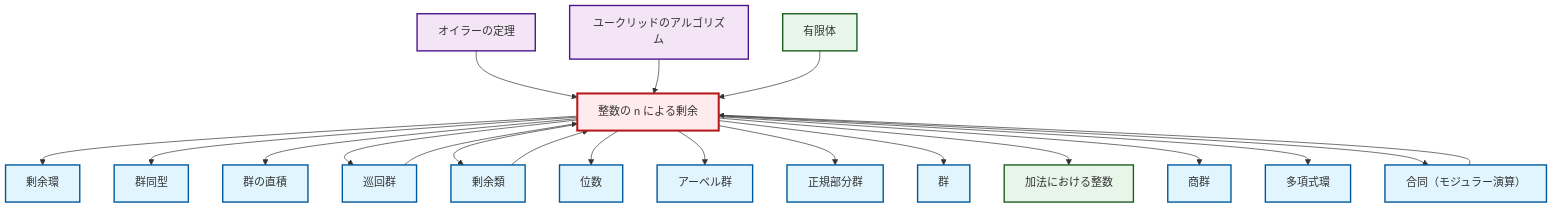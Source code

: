 graph TD
    classDef definition fill:#e1f5fe,stroke:#01579b,stroke-width:2px
    classDef theorem fill:#f3e5f5,stroke:#4a148c,stroke-width:2px
    classDef axiom fill:#fff3e0,stroke:#e65100,stroke-width:2px
    classDef example fill:#e8f5e9,stroke:#1b5e20,stroke-width:2px
    classDef current fill:#ffebee,stroke:#b71c1c,stroke-width:3px
    ex-quotient-integers-mod-n["整数の n による剰余"]:::example
    def-polynomial-ring["多項式環"]:::definition
    def-congruence["合同（モジュラー演算）"]:::definition
    def-quotient-ring["剰余環"]:::definition
    def-direct-product["群の直積"]:::definition
    def-group["群"]:::definition
    def-order["位数"]:::definition
    def-abelian-group["アーベル群"]:::definition
    def-cyclic-group["巡回群"]:::definition
    def-coset["剰余類"]:::definition
    ex-finite-field["有限体"]:::example
    ex-integers-addition["加法における整数"]:::example
    thm-euclidean-algorithm["ユークリッドのアルゴリズム"]:::theorem
    def-isomorphism["群同型"]:::definition
    thm-euler["オイラーの定理"]:::theorem
    def-normal-subgroup["正規部分群"]:::definition
    def-quotient-group["商群"]:::definition
    def-coset --> ex-quotient-integers-mod-n
    ex-quotient-integers-mod-n --> def-quotient-ring
    ex-quotient-integers-mod-n --> def-isomorphism
    ex-quotient-integers-mod-n --> def-direct-product
    def-congruence --> ex-quotient-integers-mod-n
    ex-quotient-integers-mod-n --> def-cyclic-group
    def-cyclic-group --> ex-quotient-integers-mod-n
    ex-quotient-integers-mod-n --> def-coset
    ex-quotient-integers-mod-n --> def-order
    ex-quotient-integers-mod-n --> def-abelian-group
    ex-quotient-integers-mod-n --> def-normal-subgroup
    ex-quotient-integers-mod-n --> def-group
    thm-euler --> ex-quotient-integers-mod-n
    ex-quotient-integers-mod-n --> ex-integers-addition
    ex-quotient-integers-mod-n --> def-quotient-group
    ex-quotient-integers-mod-n --> def-polynomial-ring
    thm-euclidean-algorithm --> ex-quotient-integers-mod-n
    ex-quotient-integers-mod-n --> def-congruence
    ex-finite-field --> ex-quotient-integers-mod-n
    class ex-quotient-integers-mod-n current